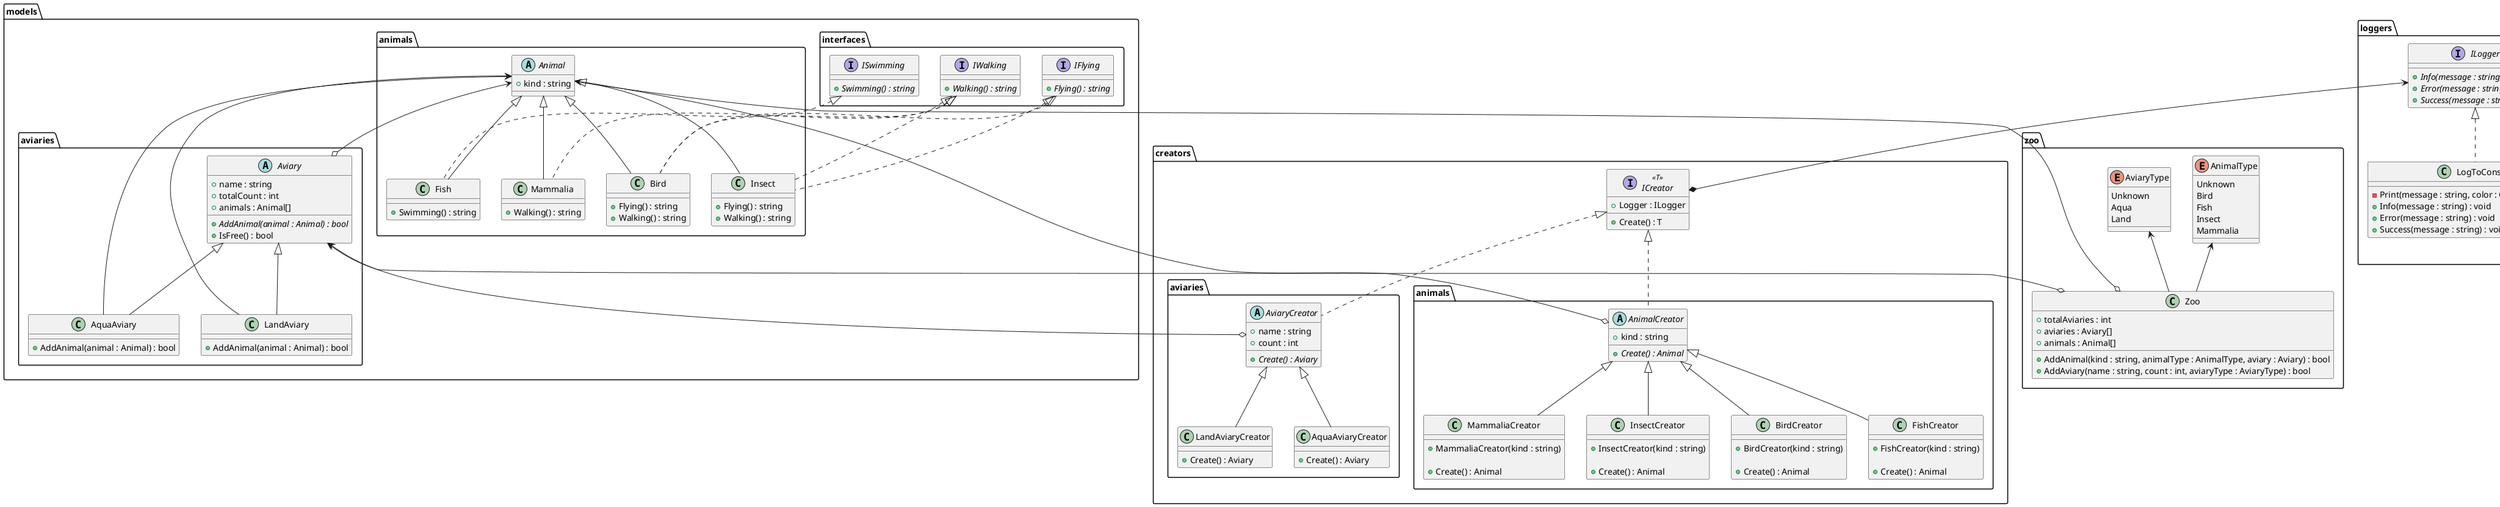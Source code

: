 ﻿@startuml
'https://plantuml.com/class-diagram

package models {
    package interfaces {
        interface IFlying {
            + {abstract} Flying() : string
        }
        
        interface ISwimming {
            + {abstract} Swimming() : string
        }
        
        interface IWalking {
            + {abstract} Walking() : string
        }
    }
    
    package animals {
        abstract class Animal {
            + kind : string
        }
        
        Animal <|-- Bird
        IFlying <|.. Bird
        IWalking <|.. Bird
        class Bird {            
            + Flying() : string
            + Walking() : string
        }
        
        Animal <|-- Fish
        ISwimming <|.. Fish
        class Fish {
            + Swimming() : string
        }
        
        Animal <|-- Mammalia
        IWalking <|.. Mammalia
        class Mammalia {
            + Walking() : string
        }
        
        Animal <|-- Insect
        IFlying <|.. Insect
        IWalking <|.. Insect
        class Insect {
            + Flying() : string
            + Walking() : string
        }
    }
    
    package aviaries {
        Animal <--o Aviary
        abstract class Aviary {
            + name : string
            + totalCount : int
            + animals : Animal[]
            
            + {abstract} AddAnimal(animal : Animal) : bool
            + IsFree() : bool
        }
        
        Aviary <|-- AquaAviary
        Animal <-- AquaAviary
        'ISwimming <.. AquaAviary
        class AquaAviary {
            + AddAnimal(animal : Animal) : bool
        }
        
        Aviary <|-- LandAviary
        Animal <-- LandAviary
        'IWalking <.. LandAviary
        class LandAviary {
            + AddAnimal(animal : Animal) : bool
        }
    }
}

package loggers {
    interface ILogger{
        + {abstract} Info(message : string) : void
        + {abstract} Error(message : string) : void
        + {abstract} Success(message : string) : void
    }
    
    ILogger <|.. LogToConsole
    class LogToConsole {
        - Print(message : string, color : ConsoleColor) : void
        + Info(message : string) : void
        + Error(message : string) : void
        + Success(message : string) : void
    }
    
    ILogger <|.. LogToFile
    class LogToFile {
        - path : string
        
        + LogToFile(path : string)
    
        - Write(message : string) : void
        + Info(message : string) : void
        + Error(message : string) : void
        + Success(message : string) : void
    }
}

package creators {
    ILogger <--* ICreator
    interface ICreator <<T>> {
        + Logger : ILogger
        + Create() : T
    }
    package animals {
        ICreator <|.. AnimalCreator
        Animal <--o AnimalCreator
        abstract class AnimalCreator {
            + kind : string
            
            + {abstract} Create() : Animal
        }
        
        AnimalCreator <|-- BirdCreator
        'Bird <.. BirdCreator
        class BirdCreator {
            + BirdCreator(kind : string)
            
            + Create() : Animal
        }
        
        AnimalCreator <|-- FishCreator
        'Fish <.. FishCreator
        class FishCreator {
            + FishCreator(kind : string)
            
            + Create() : Animal
        }
        
        AnimalCreator <|-- MammaliaCreator
        'Mammalia <.. MammaliaCreator
        class MammaliaCreator {
            + MammaliaCreator(kind : string)
        
            + Create() : Animal
        }
        
        AnimalCreator <|-- InsectCreator
        'Insect <.. InsectCreator
        class InsectCreator {
            + InsectCreator(kind : string)
        
            + Create() : Animal
        }
    }
    
    package aviaries {
        ICreator <|.. AviaryCreator
        Aviary <--o AviaryCreator
        abstract class AviaryCreator
        {
            + name : string
            + count : int
            
            + {abstract} Create() : Aviary
        }
        
        AviaryCreator <|-- LandAviaryCreator
        'LandAviary <.. LandAviaryCreator
        class LandAviaryCreator
        {
            + Create() : Aviary
        }
        
        AviaryCreator <|-- AquaAviaryCreator
        'AquaAviary <.. AquaAviaryCreator
        class AquaAviaryCreator
        {
            + Create() : Aviary
        }
    }
}

package zoo {
    enum AnimalType {
        Unknown
        Bird
        Fish
        Insect
        Mammalia
    }

    enum AviaryType {
        Unknown
        Aqua
        Land
    }

    Aviary <--o Zoo
    Animal <--o Zoo
    AnimalType <-- Zoo
    AviaryType <-- Zoo
    'AviaryCreator <.. Zoo
    'AnimalCreator <.. Zoo
    class Zoo{
        + totalAviaries : int
        + aviaries : Aviary[]
        + animals : Animal[]
        
        + AddAnimal(kind : string, animalType : AnimalType, aviary : Aviary) : bool
        + AddAviary(name : string, count : int, aviaryType : AviaryType) : bool
    }
}

@enduml